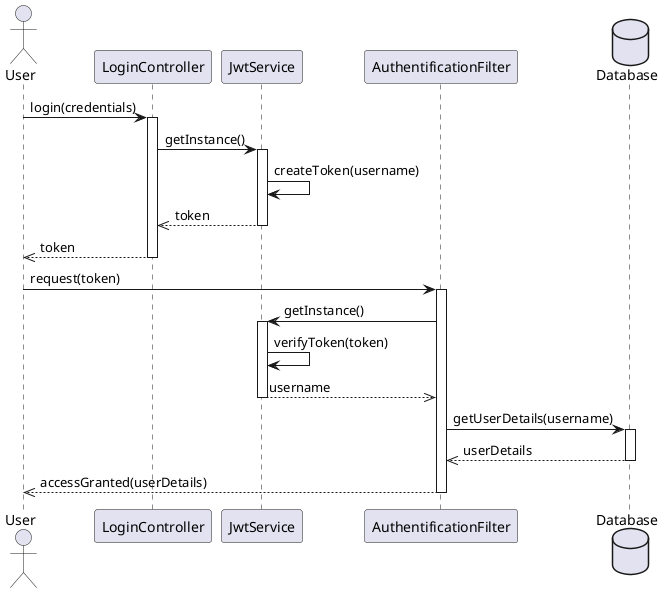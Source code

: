 @startuml

actor User
participant LoginController
participant JwtService
participant AuthentificationFilter
database Database

User -> LoginController: login(credentials)
activate LoginController

LoginController -> JwtService: getInstance()
activate JwtService
JwtService -> JwtService: createToken(username)
JwtService -->> LoginController: token
deactivate JwtService

LoginController -->> User: token
deactivate LoginController

User -> AuthentificationFilter: request(token)
activate AuthentificationFilter

AuthentificationFilter -> JwtService: getInstance()
activate JwtService
JwtService -> JwtService: verifyToken(token)
JwtService -->> AuthentificationFilter: username
deactivate JwtService

AuthentificationFilter -> Database: getUserDetails(username)
activate Database
Database -->> AuthentificationFilter: userDetails
deactivate Database

AuthentificationFilter -->> User: accessGranted(userDetails)
deactivate AuthentificationFilter

@enduml
